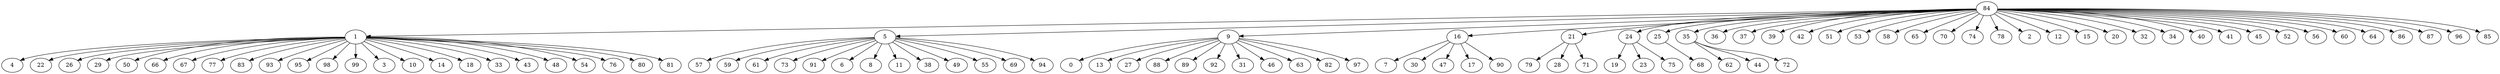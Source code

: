 digraph my_graph {
84 [label=84]
1 [label=1]
5 [label=5]
9 [label=9]
16 [label=16]
21 [label=21]
24 [label=24]
25 [label=25]
35 [label=35]
36 [label=36]
37 [label=37]
39 [label=39]
42 [label=42]
51 [label=51]
53 [label=53]
58 [label=58]
65 [label=65]
70 [label=70]
74 [label=74]
78 [label=78]
2 [label=2]
12 [label=12]
15 [label=15]
20 [label=20]
32 [label=32]
34 [label=34]
40 [label=40]
41 [label=41]
45 [label=45]
52 [label=52]
56 [label=56]
60 [label=60]
64 [label=64]
86 [label=86]
87 [label=87]
96 [label=96]
85 [label=85]
4 [label=4]
22 [label=22]
26 [label=26]
29 [label=29]
50 [label=50]
66 [label=66]
67 [label=67]
77 [label=77]
83 [label=83]
93 [label=93]
95 [label=95]
98 [label=98]
99 [label=99]
3 [label=3]
10 [label=10]
14 [label=14]
18 [label=18]
33 [label=33]
43 [label=43]
48 [label=48]
54 [label=54]
76 [label=76]
80 [label=80]
81 [label=81]
57 [label=57]
59 [label=59]
61 [label=61]
73 [label=73]
91 [label=91]
6 [label=6]
8 [label=8]
11 [label=11]
38 [label=38]
49 [label=49]
55 [label=55]
69 [label=69]
94 [label=94]
0 [label=0]
13 [label=13]
27 [label=27]
88 [label=88]
89 [label=89]
92 [label=92]
31 [label=31]
46 [label=46]
63 [label=63]
82 [label=82]
97 [label=97]
7 [label=7]
30 [label=30]
47 [label=47]
17 [label=17]
90 [label=90]
79 [label=79]
28 [label=28]
71 [label=71]
19 [label=19]
23 [label=23]
75 [label=75]
68 [label=68]
62 [label=62]
44 [label=44]
72 [label=72]
84->1
84->5
84->9
84->16
84->21
84->24
84->25
84->35
84->36
84->37
84->39
84->42
84->51
84->53
84->58
84->65
84->70
84->74
84->78
84->2
84->12
84->15
84->20
84->32
84->34
84->40
84->41
84->45
84->52
84->56
84->60
84->64
84->86
84->87
84->96
84->85
1->4
1->22
1->26
1->29
1->50
1->66
1->67
1->77
1->83
1->93
1->95
1->98
1->99
1->3
1->10
1->14
1->18
1->33
1->43
1->48
1->54
1->76
1->80
1->81
5->57
5->59
5->61
5->73
5->91
5->6
5->8
5->11
5->38
5->49
5->55
5->69
5->94
9->0
9->13
9->27
9->88
9->89
9->92
9->31
9->46
9->63
9->82
9->97
16->7
16->30
16->47
16->17
16->90
21->79
21->28
21->71
24->19
24->23
24->75
25->68
35->62
35->44
35->72
}